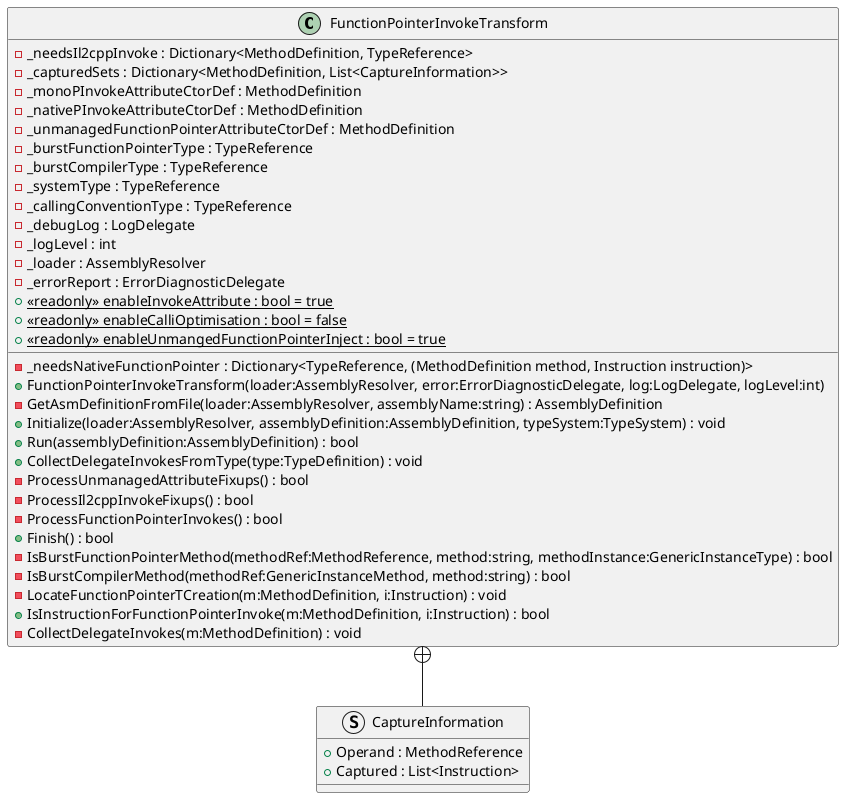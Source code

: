 @startuml
class FunctionPointerInvokeTransform {
    - _needsNativeFunctionPointer : Dictionary<TypeReference, (MethodDefinition method, Instruction instruction)>
    - _needsIl2cppInvoke : Dictionary<MethodDefinition, TypeReference>
    - _capturedSets : Dictionary<MethodDefinition, List<CaptureInformation>>
    - _monoPInvokeAttributeCtorDef : MethodDefinition
    - _nativePInvokeAttributeCtorDef : MethodDefinition
    - _unmanagedFunctionPointerAttributeCtorDef : MethodDefinition
    - _burstFunctionPointerType : TypeReference
    - _burstCompilerType : TypeReference
    - _systemType : TypeReference
    - _callingConventionType : TypeReference
    - _debugLog : LogDelegate
    - _logLevel : int
    - _loader : AssemblyResolver
    - _errorReport : ErrorDiagnosticDelegate
    + <<readonly>> {static} enableInvokeAttribute : bool = true
    + <<readonly>> {static} enableCalliOptimisation : bool = false
    + <<readonly>> {static} enableUnmangedFunctionPointerInject : bool = true
    + FunctionPointerInvokeTransform(loader:AssemblyResolver, error:ErrorDiagnosticDelegate, log:LogDelegate, logLevel:int)
    - GetAsmDefinitionFromFile(loader:AssemblyResolver, assemblyName:string) : AssemblyDefinition
    + Initialize(loader:AssemblyResolver, assemblyDefinition:AssemblyDefinition, typeSystem:TypeSystem) : void
    + Run(assemblyDefinition:AssemblyDefinition) : bool
    + CollectDelegateInvokesFromType(type:TypeDefinition) : void
    - ProcessUnmanagedAttributeFixups() : bool
    - ProcessIl2cppInvokeFixups() : bool
    - ProcessFunctionPointerInvokes() : bool
    + Finish() : bool
    - IsBurstFunctionPointerMethod(methodRef:MethodReference, method:string, methodInstance:GenericInstanceType) : bool
    - IsBurstCompilerMethod(methodRef:GenericInstanceMethod, method:string) : bool
    - LocateFunctionPointerTCreation(m:MethodDefinition, i:Instruction) : void
    + IsInstructionForFunctionPointerInvoke(m:MethodDefinition, i:Instruction) : bool
    - CollectDelegateInvokes(m:MethodDefinition) : void
}
struct CaptureInformation {
    + Operand : MethodReference
    + Captured : List<Instruction>
}
FunctionPointerInvokeTransform +-- CaptureInformation
@enduml
